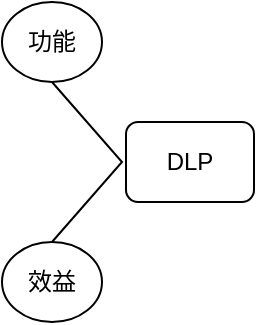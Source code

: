 <mxfile version="24.0.2" type="github">
  <diagram name="第 1 页" id="t7qFuRe6FOvAGoAW_O7x">
    <mxGraphModel dx="1434" dy="772" grid="1" gridSize="10" guides="1" tooltips="1" connect="1" arrows="1" fold="1" page="1" pageScale="1" pageWidth="827" pageHeight="1169" math="0" shadow="0">
      <root>
        <mxCell id="0" />
        <mxCell id="1" parent="0" />
        <mxCell id="pRuLt233ZQYhjGLr3jmY-1" value="DLP" style="rounded=1;whiteSpace=wrap;html=1;" vertex="1" parent="1">
          <mxGeometry x="382" y="360" width="64" height="40" as="geometry" />
        </mxCell>
        <mxCell id="pRuLt233ZQYhjGLr3jmY-2" value="功能" style="ellipse;whiteSpace=wrap;html=1;" vertex="1" parent="1">
          <mxGeometry x="320" y="300" width="50" height="40" as="geometry" />
        </mxCell>
        <mxCell id="pRuLt233ZQYhjGLr3jmY-3" value="效益" style="ellipse;whiteSpace=wrap;html=1;" vertex="1" parent="1">
          <mxGeometry x="320" y="420" width="50" height="40" as="geometry" />
        </mxCell>
        <mxCell id="pRuLt233ZQYhjGLr3jmY-8" value="" style="endArrow=none;html=1;rounded=0;exitX=0.5;exitY=1;exitDx=0;exitDy=0;entryX=0.5;entryY=0;entryDx=0;entryDy=0;" edge="1" parent="1" source="pRuLt233ZQYhjGLr3jmY-2" target="pRuLt233ZQYhjGLr3jmY-3">
          <mxGeometry width="50" height="50" relative="1" as="geometry">
            <mxPoint x="370" y="300" as="sourcePoint" />
            <mxPoint x="420" y="250" as="targetPoint" />
            <Array as="points">
              <mxPoint x="380" y="380" />
            </Array>
          </mxGeometry>
        </mxCell>
      </root>
    </mxGraphModel>
  </diagram>
</mxfile>
